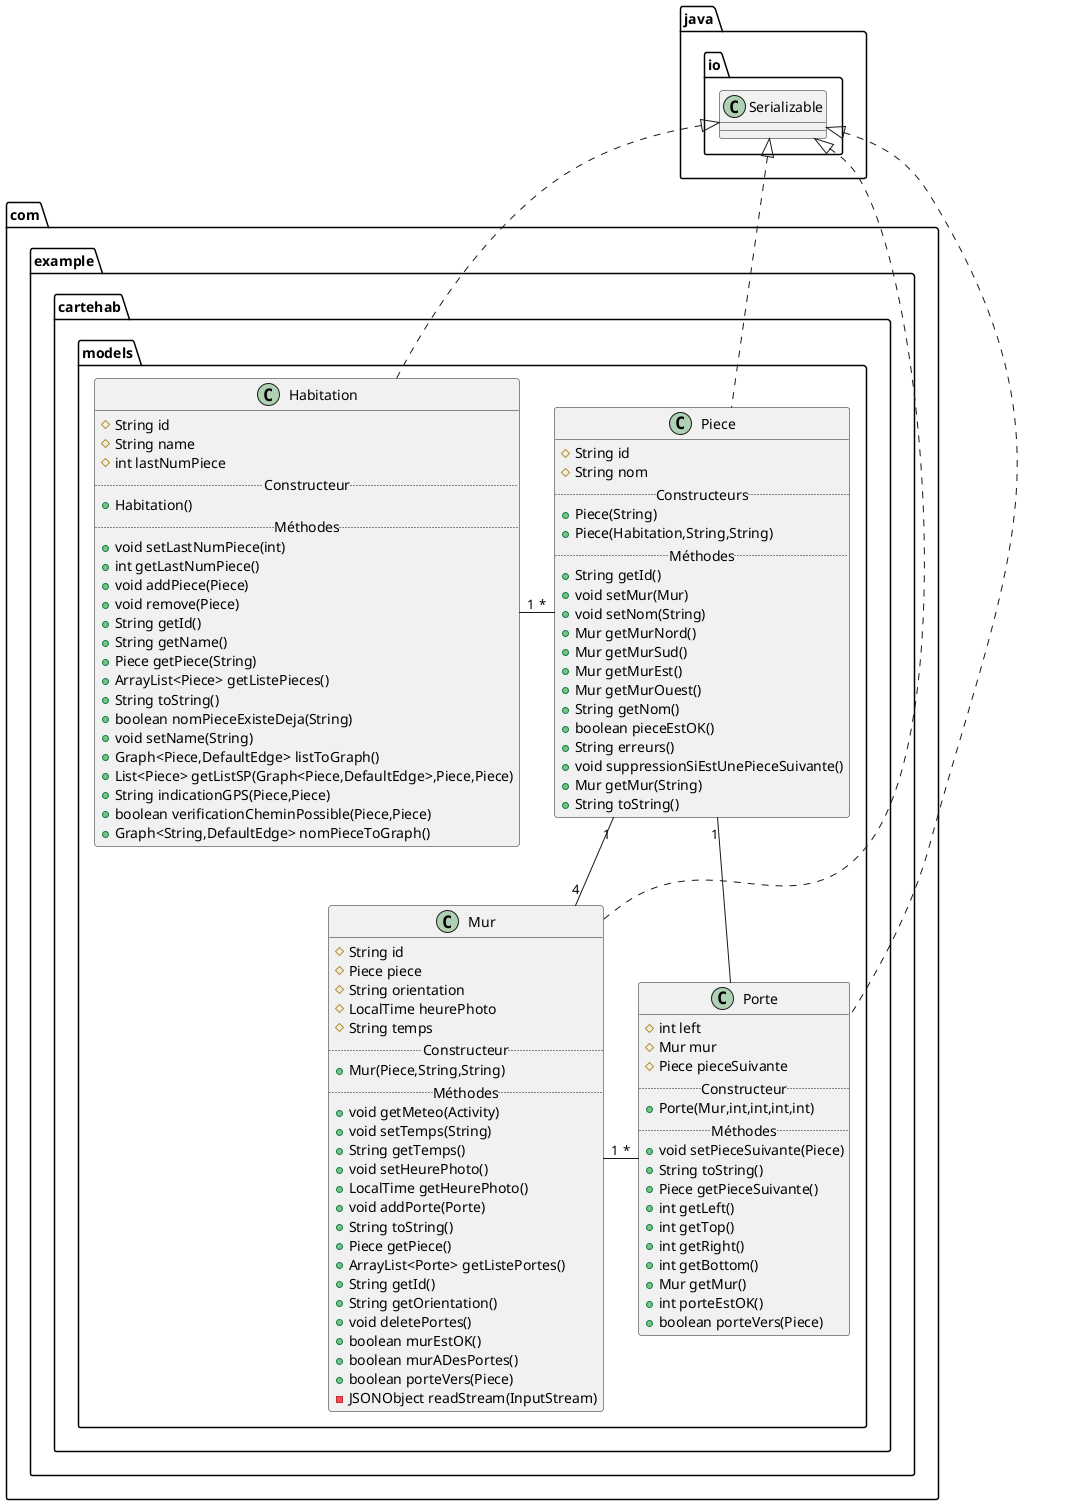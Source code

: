 @startuml
class com.example.cartehab.models.Porte {
# int left
# Mur mur
# Piece pieceSuivante
.. Constructeur ..
+ Porte(Mur,int,int,int,int)
.. Méthodes ..
+ void setPieceSuivante(Piece)
+ String toString()
+ Piece getPieceSuivante()
+ int getLeft()
+ int getTop()
+ int getRight()
+ int getBottom()
+ Mur getMur()
+ int porteEstOK()
+ boolean porteVers(Piece)
}
class com.example.cartehab.models.Mur {
# String id
# Piece piece
# String orientation
# LocalTime heurePhoto
# String temps
.. Constructeur ..
+ Mur(Piece,String,String)
.. Méthodes ..
+ void getMeteo(Activity)
+ void setTemps(String)
+ String getTemps()
+ void setHeurePhoto()
+ LocalTime getHeurePhoto()
+ void addPorte(Porte)
+ String toString()
+ Piece getPiece()
+ ArrayList<Porte> getListePortes()
+ String getId()
+ String getOrientation()
+ void deletePortes()
+ boolean murEstOK()
+ boolean murADesPortes()
+ boolean porteVers(Piece)
- JSONObject readStream(InputStream)
}
class com.example.cartehab.models.Piece {
# String id
# String nom
.. Constructeurs ..
+ Piece(String)
+ Piece(Habitation,String,String)
.. Méthodes ..
+ String getId()
+ void setMur(Mur)
+ void setNom(String)
+ Mur getMurNord()
+ Mur getMurSud()
+ Mur getMurEst()
+ Mur getMurOuest()
+ String getNom()
+ boolean pieceEstOK()
+ String erreurs()
+ void suppressionSiEstUnePieceSuivante()
+ Mur getMur(String)
+ String toString()
}
class com.example.cartehab.models.Habitation {
# String id
# String name
# int lastNumPiece
.. Constructeur ..
+ Habitation()
.. Méthodes ..
+ void setLastNumPiece(int)
+ int getLastNumPiece()
+ void addPiece(Piece)
+ void remove(Piece)
+ String getId()
+ String getName()
+ Piece getPiece(String)
+ ArrayList<Piece> getListePieces()
+ String toString()
+ boolean nomPieceExisteDeja(String)
+ void setName(String)
+ Graph<Piece,DefaultEdge> listToGraph()
+ List<Piece> getListSP(Graph<Piece,DefaultEdge>,Piece,Piece)
+ String indicationGPS(Piece,Piece)
+ boolean verificationCheminPossible(Piece,Piece)
+ Graph<String,DefaultEdge> nomPieceToGraph()
}


java.io.Serializable <|.. com.example.cartehab.models.Porte
java.io.Serializable <|.. com.example.cartehab.models.Mur
java.io.Serializable <|.. com.example.cartehab.models.Piece
java.io.Serializable <|.. com.example.cartehab.models.Habitation

com.example.cartehab.models.Piece "1" -right- "4" com.example.cartehab.models.Mur
com.example.cartehab.models.Mur "1" -right- "*" com.example.cartehab.models.Porte
com.example.cartehab.models.Habitation "1" -right- "*" com.example.cartehab.models.Piece
com.example.cartehab.models.Piece "1" --  com.example.cartehab.models.Porte




@enduml